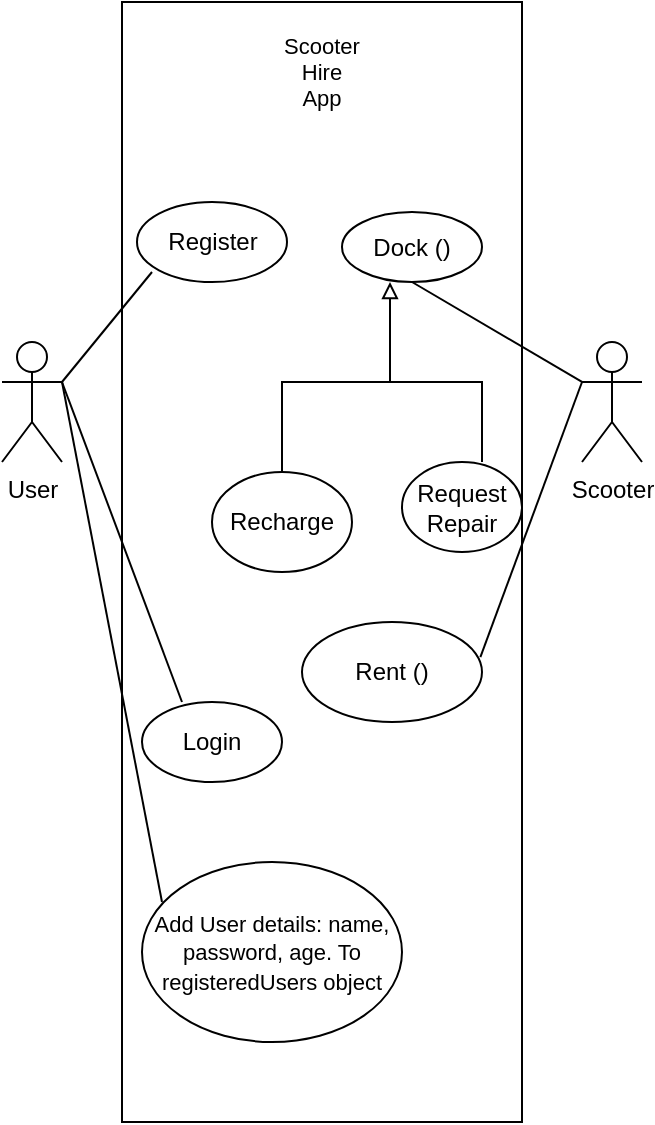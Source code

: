 <mxfile version="20.5.1" type="device"><diagram id="YAnrcZokxubumi-T3EqF" name="Page-1"><mxGraphModel dx="1038" dy="674" grid="1" gridSize="10" guides="1" tooltips="1" connect="1" arrows="1" fold="1" page="1" pageScale="1" pageWidth="850" pageHeight="1100" math="0" shadow="0"><root><mxCell id="0"/><mxCell id="1" parent="0"/><mxCell id="LZ7SSL7ALyr_cOaQPJ0H-1" value="Scooter" style="shape=umlActor;verticalLabelPosition=bottom;verticalAlign=top;html=1;" parent="1" vertex="1"><mxGeometry x="550" y="210" width="30" height="60" as="geometry"/></mxCell><mxCell id="LZ7SSL7ALyr_cOaQPJ0H-2" value="User" style="shape=umlActor;verticalLabelPosition=bottom;verticalAlign=top;html=1;" parent="1" vertex="1"><mxGeometry x="260" y="210" width="30" height="60" as="geometry"/></mxCell><mxCell id="LZ7SSL7ALyr_cOaQPJ0H-4" value="" style="rounded=0;whiteSpace=wrap;html=1;fillColor=none;" parent="1" vertex="1"><mxGeometry x="320" y="40" width="200" height="560" as="geometry"/></mxCell><mxCell id="LZ7SSL7ALyr_cOaQPJ0H-12" value="Register" style="ellipse;whiteSpace=wrap;html=1;fillColor=none;" parent="1" vertex="1"><mxGeometry x="327.5" y="140" width="75" height="40" as="geometry"/></mxCell><mxCell id="LZ7SSL7ALyr_cOaQPJ0H-14" value="Login" style="ellipse;whiteSpace=wrap;html=1;fillColor=none;" parent="1" vertex="1"><mxGeometry x="330" y="390" width="70" height="40" as="geometry"/></mxCell><mxCell id="LZ7SSL7ALyr_cOaQPJ0H-16" value="Dock ()" style="ellipse;whiteSpace=wrap;html=1;fillColor=none;" parent="1" vertex="1"><mxGeometry x="430" y="145" width="70" height="35" as="geometry"/></mxCell><mxCell id="LZ7SSL7ALyr_cOaQPJ0H-19" value="Recharge" style="ellipse;whiteSpace=wrap;html=1;fillColor=none;" parent="1" vertex="1"><mxGeometry x="365" y="275" width="70" height="50" as="geometry"/></mxCell><mxCell id="LZ7SSL7ALyr_cOaQPJ0H-21" value="Request Repair" style="ellipse;whiteSpace=wrap;html=1;fillColor=none;" parent="1" vertex="1"><mxGeometry x="460" y="270" width="60" height="45" as="geometry"/></mxCell><mxCell id="LZ7SSL7ALyr_cOaQPJ0H-25" value="" style="endArrow=none;html=1;rounded=0;entryX=0;entryY=1;entryDx=0;entryDy=0;" parent="1" edge="1"><mxGeometry width="50" height="50" relative="1" as="geometry"><mxPoint x="290" y="230" as="sourcePoint"/><mxPoint x="335" y="175" as="targetPoint"/></mxGeometry></mxCell><mxCell id="LZ7SSL7ALyr_cOaQPJ0H-26" value="" style="endArrow=none;html=1;rounded=0;exitX=0;exitY=0.333;exitDx=0;exitDy=0;exitPerimeter=0;entryX=0.5;entryY=1;entryDx=0;entryDy=0;" parent="1" source="LZ7SSL7ALyr_cOaQPJ0H-1" target="LZ7SSL7ALyr_cOaQPJ0H-16" edge="1"><mxGeometry width="50" height="50" relative="1" as="geometry"><mxPoint x="410" y="360" as="sourcePoint"/><mxPoint x="450" y="310" as="targetPoint"/></mxGeometry></mxCell><mxCell id="LZ7SSL7ALyr_cOaQPJ0H-27" value="" style="endArrow=none;html=1;rounded=0;" parent="1" edge="1"><mxGeometry width="50" height="50" relative="1" as="geometry"><mxPoint x="350" y="390" as="sourcePoint"/><mxPoint x="290" y="230" as="targetPoint"/></mxGeometry></mxCell><mxCell id="gheB6jvMBt7989gS09rG-3" value="&lt;font style=&quot;font-size: 11px;&quot;&gt;Add User details: name, password, age. To registeredUsers object&lt;/font&gt;" style="ellipse;whiteSpace=wrap;html=1;" vertex="1" parent="1"><mxGeometry x="330" y="470" width="130" height="90" as="geometry"/></mxCell><mxCell id="gheB6jvMBt7989gS09rG-5" value="" style="endArrow=none;html=1;rounded=0;fontSize=10;" edge="1" parent="1"><mxGeometry width="50" height="50" relative="1" as="geometry"><mxPoint x="290" y="230" as="sourcePoint"/><mxPoint x="340" y="490" as="targetPoint"/></mxGeometry></mxCell><mxCell id="gheB6jvMBt7989gS09rG-6" value="&lt;font style=&quot;font-size: 12px;&quot;&gt;Rent ()&lt;/font&gt;" style="ellipse;whiteSpace=wrap;html=1;fontSize=10;" vertex="1" parent="1"><mxGeometry x="410" y="350" width="90" height="50" as="geometry"/></mxCell><mxCell id="gheB6jvMBt7989gS09rG-7" value="" style="endArrow=none;html=1;rounded=0;fontSize=11;exitX=0.991;exitY=0.352;exitDx=0;exitDy=0;exitPerimeter=0;" edge="1" parent="1" source="gheB6jvMBt7989gS09rG-6"><mxGeometry width="50" height="50" relative="1" as="geometry"><mxPoint x="400" y="280" as="sourcePoint"/><mxPoint x="550" y="230" as="targetPoint"/></mxGeometry></mxCell><mxCell id="gheB6jvMBt7989gS09rG-9" value="Scooter Hire&lt;br&gt;App" style="text;html=1;strokeColor=none;fillColor=none;align=center;verticalAlign=middle;whiteSpace=wrap;rounded=0;fontSize=11;" vertex="1" parent="1"><mxGeometry x="390" y="60" width="60" height="30" as="geometry"/></mxCell><mxCell id="gheB6jvMBt7989gS09rG-10" value="" style="endArrow=block;html=1;rounded=0;fontSize=11;edgeStyle=elbowEdgeStyle;elbow=vertical;endFill=0;" edge="1" parent="1"><mxGeometry width="50" height="50" relative="1" as="geometry"><mxPoint x="400" y="275" as="sourcePoint"/><mxPoint x="454" y="180" as="targetPoint"/><Array as="points"><mxPoint x="430" y="230"/></Array></mxGeometry></mxCell><mxCell id="gheB6jvMBt7989gS09rG-11" value="" style="endArrow=none;html=1;rounded=0;fontSize=11;edgeStyle=elbowEdgeStyle;endFill=0;" edge="1" parent="1"><mxGeometry width="50" height="50" relative="1" as="geometry"><mxPoint x="500" y="270" as="sourcePoint"/><mxPoint x="450" y="230" as="targetPoint"/><Array as="points"><mxPoint x="500" y="250"/></Array></mxGeometry></mxCell></root></mxGraphModel></diagram></mxfile>